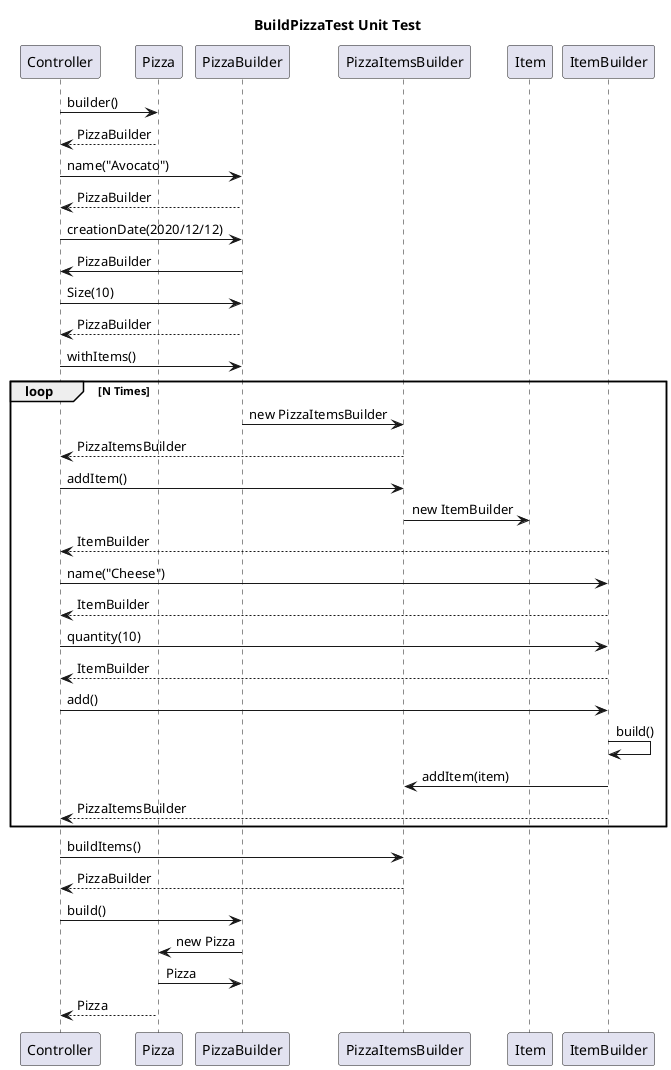 
@startuml


title BuildPizzaTest Unit Test

Controller -> Pizza : builder()
Controller <-- Pizza: PizzaBuilder


Controller -> PizzaBuilder: name("Avocato")
Controller <-- PizzaBuilder: PizzaBuilder

Controller -> PizzaBuilder: creationDate(2020/12/12)
Controller <- PizzaBuilder: PizzaBuilder

Controller -> PizzaBuilder: Size(10)
Controller <-- PizzaBuilder: PizzaBuilder

Controller -> PizzaBuilder: withItems()

loop N Times
    PizzaBuilder -> PizzaItemsBuilder: new PizzaItemsBuilder
    Controller <-- PizzaItemsBuilder: PizzaItemsBuilder

    Controller -> PizzaItemsBuilder: addItem()
    PizzaItemsBuilder -> Item : new ItemBuilder
    Controller <-- ItemBuilder : ItemBuilder

    Controller -> ItemBuilder : name("Cheese")
    Controller <-- ItemBuilder : ItemBuilder

    Controller -> ItemBuilder : quantity(10)
    Controller <-- ItemBuilder : ItemBuilder

    Controller -> ItemBuilder : add()
    ItemBuilder -> ItemBuilder : build()
    ItemBuilder -> PizzaItemsBuilder: addItem(item)
    Controller <-- ItemBuilder :  PizzaItemsBuilder
end

Controller -> PizzaItemsBuilder: buildItems()
Controller <-- PizzaItemsBuilder: PizzaBuilder

Controller -> PizzaBuilder: build()
PizzaBuilder -> Pizza: new Pizza
Pizza -> PizzaBuilder: Pizza
Controller <-- Pizza: Pizza

@enduml
